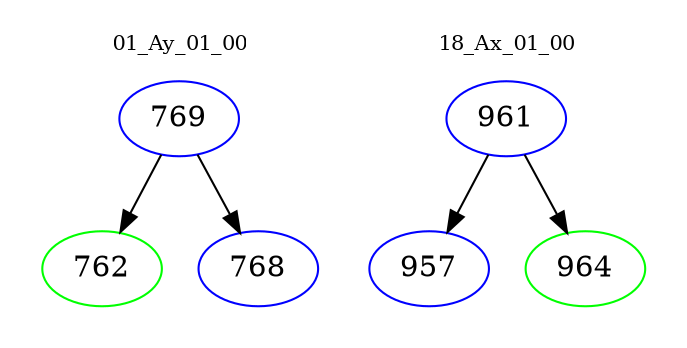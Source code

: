 digraph{
subgraph cluster_0 {
color = white
label = "01_Ay_01_00";
fontsize=10;
T0_769 [label="769", color="blue"]
T0_769 -> T0_762 [color="black"]
T0_762 [label="762", color="green"]
T0_769 -> T0_768 [color="black"]
T0_768 [label="768", color="blue"]
}
subgraph cluster_1 {
color = white
label = "18_Ax_01_00";
fontsize=10;
T1_961 [label="961", color="blue"]
T1_961 -> T1_957 [color="black"]
T1_957 [label="957", color="blue"]
T1_961 -> T1_964 [color="black"]
T1_964 [label="964", color="green"]
}
}
